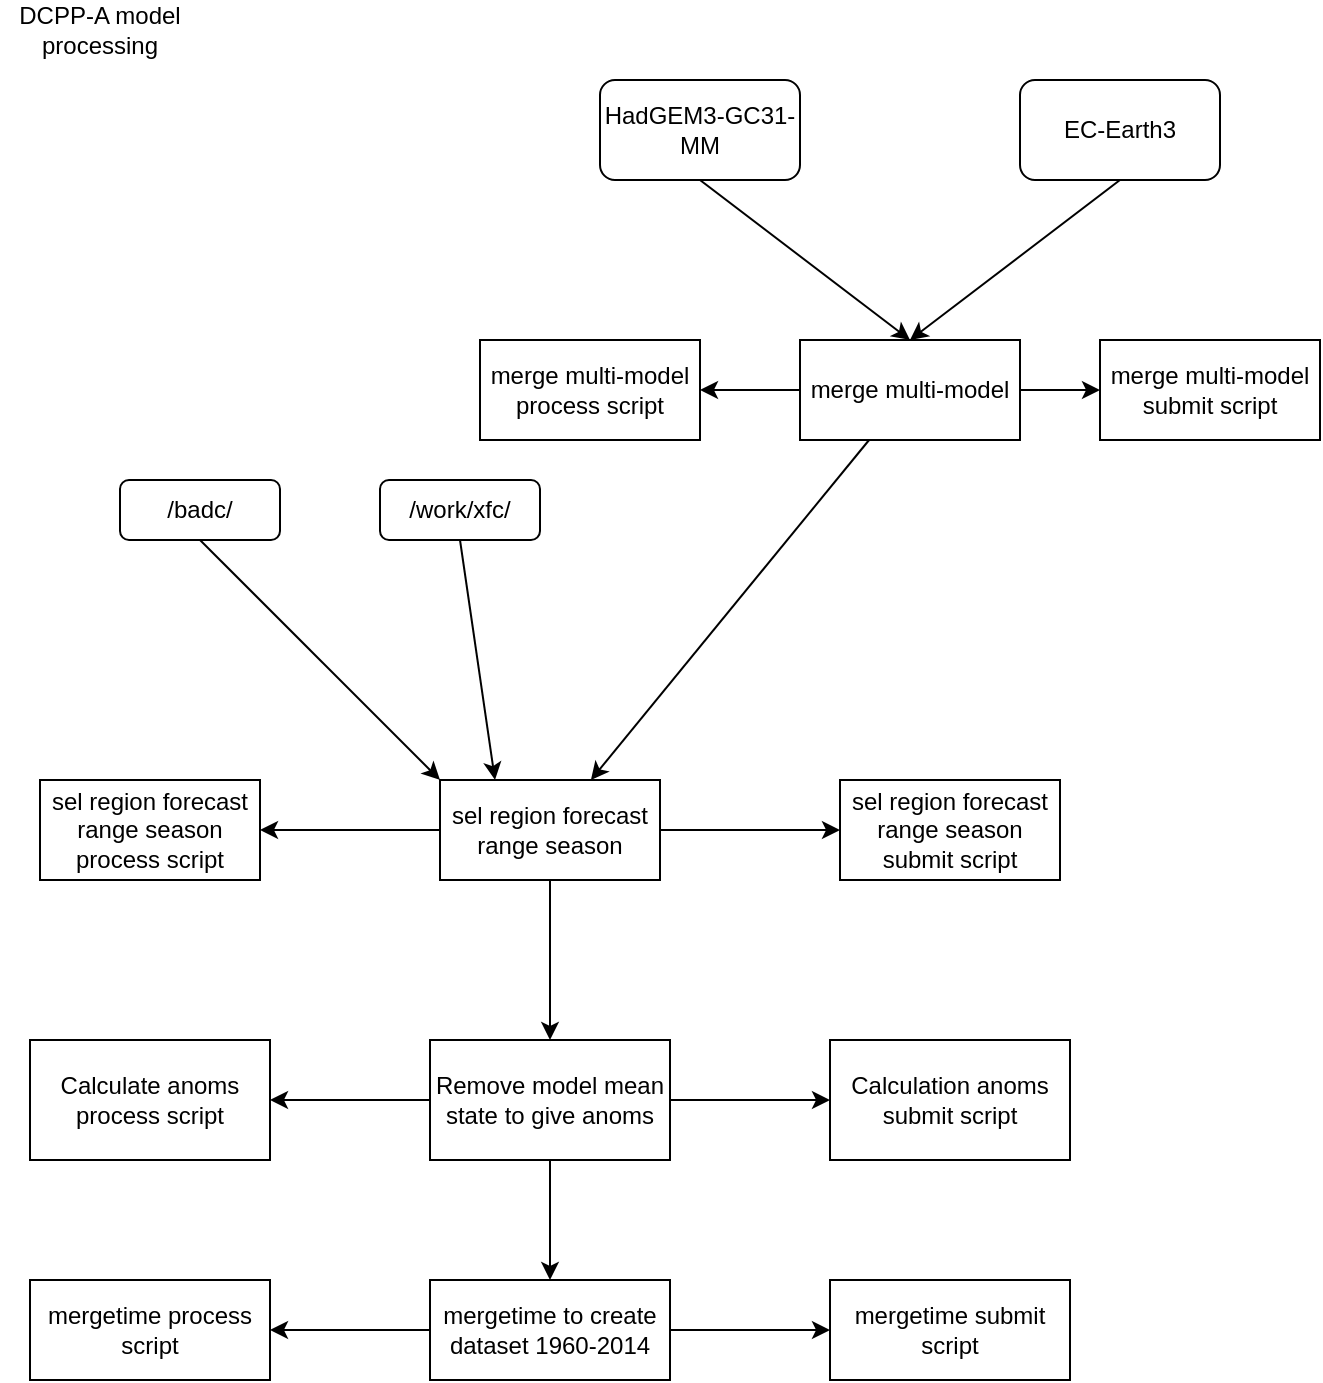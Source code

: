 <mxfile>
    <diagram id="e57xhTELcq1gvt04UXnr" name="Page-1">
        <mxGraphModel dx="1626" dy="792" grid="1" gridSize="10" guides="1" tooltips="1" connect="1" arrows="1" fold="1" page="1" pageScale="1" pageWidth="850" pageHeight="1100" math="0" shadow="0">
            <root>
                <mxCell id="0"/>
                <mxCell id="1" parent="0"/>
                <mxCell id="8" value="" style="edgeStyle=none;html=1;" parent="1" source="2" target="7" edge="1">
                    <mxGeometry relative="1" as="geometry"/>
                </mxCell>
                <mxCell id="10" value="" style="edgeStyle=none;html=1;" parent="1" source="2" target="9" edge="1">
                    <mxGeometry relative="1" as="geometry"/>
                </mxCell>
                <mxCell id="12" value="" style="edgeStyle=none;html=1;" parent="1" source="2" target="11" edge="1">
                    <mxGeometry relative="1" as="geometry"/>
                </mxCell>
                <mxCell id="2" value="merge multi-model" style="rounded=0;whiteSpace=wrap;html=1;" parent="1" vertex="1">
                    <mxGeometry x="440" y="220" width="110" height="50" as="geometry"/>
                </mxCell>
                <mxCell id="5" style="edgeStyle=none;html=1;exitX=0.5;exitY=1;exitDx=0;exitDy=0;entryX=0.5;entryY=0;entryDx=0;entryDy=0;" parent="1" source="3" target="2" edge="1">
                    <mxGeometry relative="1" as="geometry"/>
                </mxCell>
                <mxCell id="3" value="HadGEM3-GC31-MM" style="rounded=1;whiteSpace=wrap;html=1;" parent="1" vertex="1">
                    <mxGeometry x="340" y="90" width="100" height="50" as="geometry"/>
                </mxCell>
                <mxCell id="6" style="edgeStyle=none;html=1;exitX=0.5;exitY=1;exitDx=0;exitDy=0;entryX=0.5;entryY=0;entryDx=0;entryDy=0;" parent="1" source="4" target="2" edge="1">
                    <mxGeometry relative="1" as="geometry">
                        <mxPoint x="495" y="210" as="targetPoint"/>
                    </mxGeometry>
                </mxCell>
                <mxCell id="4" value="EC-Earth3" style="rounded=1;whiteSpace=wrap;html=1;" parent="1" vertex="1">
                    <mxGeometry x="550" y="90" width="100" height="50" as="geometry"/>
                </mxCell>
                <mxCell id="7" value="merge multi-model submit script" style="rounded=0;whiteSpace=wrap;html=1;" parent="1" vertex="1">
                    <mxGeometry x="590" y="220" width="110" height="50" as="geometry"/>
                </mxCell>
                <mxCell id="9" value="merge multi-model process script" style="rounded=0;whiteSpace=wrap;html=1;" parent="1" vertex="1">
                    <mxGeometry x="280" y="220" width="110" height="50" as="geometry"/>
                </mxCell>
                <mxCell id="16" value="" style="edgeStyle=none;html=1;" parent="1" source="11" target="15" edge="1">
                    <mxGeometry relative="1" as="geometry"/>
                </mxCell>
                <mxCell id="23" style="edgeStyle=none;html=1;exitX=0;exitY=0.5;exitDx=0;exitDy=0;entryX=1;entryY=0.5;entryDx=0;entryDy=0;" parent="1" source="11" target="13" edge="1">
                    <mxGeometry relative="1" as="geometry"/>
                </mxCell>
                <mxCell id="33" style="edgeStyle=none;html=1;exitX=0.5;exitY=1;exitDx=0;exitDy=0;entryX=0.5;entryY=0;entryDx=0;entryDy=0;" parent="1" source="11" target="32" edge="1">
                    <mxGeometry relative="1" as="geometry"/>
                </mxCell>
                <mxCell id="11" value="sel region forecast range season" style="rounded=0;whiteSpace=wrap;html=1;" parent="1" vertex="1">
                    <mxGeometry x="260" y="440" width="110" height="50" as="geometry"/>
                </mxCell>
                <mxCell id="13" value="sel region forecast range season process script" style="rounded=0;whiteSpace=wrap;html=1;" parent="1" vertex="1">
                    <mxGeometry x="60" y="440" width="110" height="50" as="geometry"/>
                </mxCell>
                <mxCell id="15" value="sel region forecast range season submit script" style="rounded=0;whiteSpace=wrap;html=1;" parent="1" vertex="1">
                    <mxGeometry x="460" y="440" width="110" height="50" as="geometry"/>
                </mxCell>
                <mxCell id="20" style="edgeStyle=none;html=1;exitX=0.5;exitY=1;exitDx=0;exitDy=0;entryX=0;entryY=0;entryDx=0;entryDy=0;" parent="1" source="18" target="11" edge="1">
                    <mxGeometry relative="1" as="geometry"/>
                </mxCell>
                <mxCell id="18" value="/badc/" style="rounded=1;whiteSpace=wrap;html=1;" parent="1" vertex="1">
                    <mxGeometry x="100" y="290" width="80" height="30" as="geometry"/>
                </mxCell>
                <mxCell id="21" style="edgeStyle=none;html=1;exitX=0.5;exitY=1;exitDx=0;exitDy=0;entryX=0.25;entryY=0;entryDx=0;entryDy=0;" parent="1" source="19" target="11" edge="1">
                    <mxGeometry relative="1" as="geometry"/>
                </mxCell>
                <mxCell id="19" value="/work/xfc/" style="rounded=1;whiteSpace=wrap;html=1;" parent="1" vertex="1">
                    <mxGeometry x="230" y="290" width="80" height="30" as="geometry"/>
                </mxCell>
                <mxCell id="28" value="" style="edgeStyle=none;html=1;" parent="1" source="25" target="27" edge="1">
                    <mxGeometry relative="1" as="geometry"/>
                </mxCell>
                <mxCell id="30" value="" style="edgeStyle=none;html=1;" parent="1" source="25" target="29" edge="1">
                    <mxGeometry relative="1" as="geometry"/>
                </mxCell>
                <mxCell id="25" value="mergetime to create dataset 1960-2014" style="rounded=0;whiteSpace=wrap;html=1;" parent="1" vertex="1">
                    <mxGeometry x="255" y="690" width="120" height="50" as="geometry"/>
                </mxCell>
                <mxCell id="27" value="mergetime submit script" style="rounded=0;whiteSpace=wrap;html=1;" parent="1" vertex="1">
                    <mxGeometry x="455" y="690" width="120" height="50" as="geometry"/>
                </mxCell>
                <mxCell id="29" value="mergetime process script" style="rounded=0;whiteSpace=wrap;html=1;" parent="1" vertex="1">
                    <mxGeometry x="55" y="690" width="120" height="50" as="geometry"/>
                </mxCell>
                <mxCell id="31" value="DCPP-A model processing" style="text;html=1;strokeColor=none;fillColor=none;align=center;verticalAlign=middle;whiteSpace=wrap;rounded=0;" parent="1" vertex="1">
                    <mxGeometry x="40" y="50" width="100" height="30" as="geometry"/>
                </mxCell>
                <mxCell id="34" style="edgeStyle=none;html=1;" parent="1" source="32" target="25" edge="1">
                    <mxGeometry relative="1" as="geometry"/>
                </mxCell>
                <mxCell id="36" value="" style="edgeStyle=none;html=1;" edge="1" parent="1" source="32" target="35">
                    <mxGeometry relative="1" as="geometry"/>
                </mxCell>
                <mxCell id="38" value="" style="edgeStyle=none;html=1;" edge="1" parent="1" source="32" target="37">
                    <mxGeometry relative="1" as="geometry"/>
                </mxCell>
                <mxCell id="32" value="Remove model mean state to give anoms" style="rounded=0;whiteSpace=wrap;html=1;" parent="1" vertex="1">
                    <mxGeometry x="255" y="570" width="120" height="60" as="geometry"/>
                </mxCell>
                <mxCell id="35" value="Calculation anoms submit script" style="rounded=0;whiteSpace=wrap;html=1;" vertex="1" parent="1">
                    <mxGeometry x="455" y="570" width="120" height="60" as="geometry"/>
                </mxCell>
                <mxCell id="37" value="Calculate anoms process script" style="rounded=0;whiteSpace=wrap;html=1;" vertex="1" parent="1">
                    <mxGeometry x="55" y="570" width="120" height="60" as="geometry"/>
                </mxCell>
            </root>
        </mxGraphModel>
    </diagram>
</mxfile>